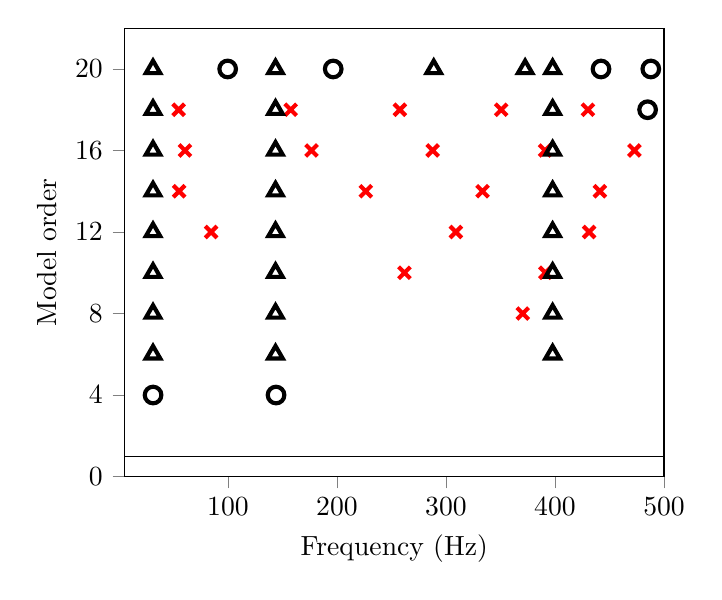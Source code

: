 % This file was created by matplotlib2tikz v0.6.13.
\begin{tikzpicture}

\begin{axis}[
xlabel={Frequency (Hz)},
ylabel={Model order},
xmin=5, xmax=500,
ymin=0, ymax=22,
xtick={0,100,200,300,400,500},
ytick={0,4,8,12,16,20},
minor xtick={},
minor ytick={},
tick align=outside,
tick pos=left,
x grid style={lightgray!92.026!black},
y grid style={lightgray!92.026!black}
]
\addplot [line width=1.5pt, red, mark=x, mark size=3, mark options={solid}, only marks, forget plot]
table {%
60.557 16
176.648 16
287.805 16
390.872 16
472.862 16
54.756 18
157.597 18
257.685 18
350.666 18
430.238 18
370.438 8
261.925 10
391.196 10
84.586 12
309.075 12
431.267 12
55.258 14
226.432 14
333.552 14
441.166 14
};
\addplot [line width=1.5pt, black, mark=*, mark size=3, mark options={solid,fill opacity=0}, only marks, forget plot]
table {%
484.949 18
31.314 4
144.13 4
99.746 20
196.56 20
442.213 20
487.885 20
};
\addplot [line width=1.5pt, black, mark=triangle, mark size=3, mark options={solid,fill opacity=0}, only marks, forget plot]
table {%
31.28 16
143.637 16
397.815 16
31.28 18
143.637 18
397.815 18
31.28 6
143.637 6
397.815 6
31.28 8
143.637 8
397.815 8
31.28 20
143.637 20
288.766 20
372.595 20
397.815 20
31.28 10
143.637 10
397.815 10
31.28 12
143.637 12
397.815 12
31.28 14
143.637 14
397.815 14
};
\path [draw=black, fill opacity=0] (axis cs:0,0)
--(axis cs:0,22);

\path [draw=black, fill opacity=0] (axis cs:1,0)
--(axis cs:1,22);

\path [draw=black, fill opacity=0] (axis cs:5,0)
--(axis cs:500,0);

\path [draw=black, fill opacity=0] (axis cs:5,1)
--(axis cs:500,1);

\end{axis}

\end{tikzpicture}
